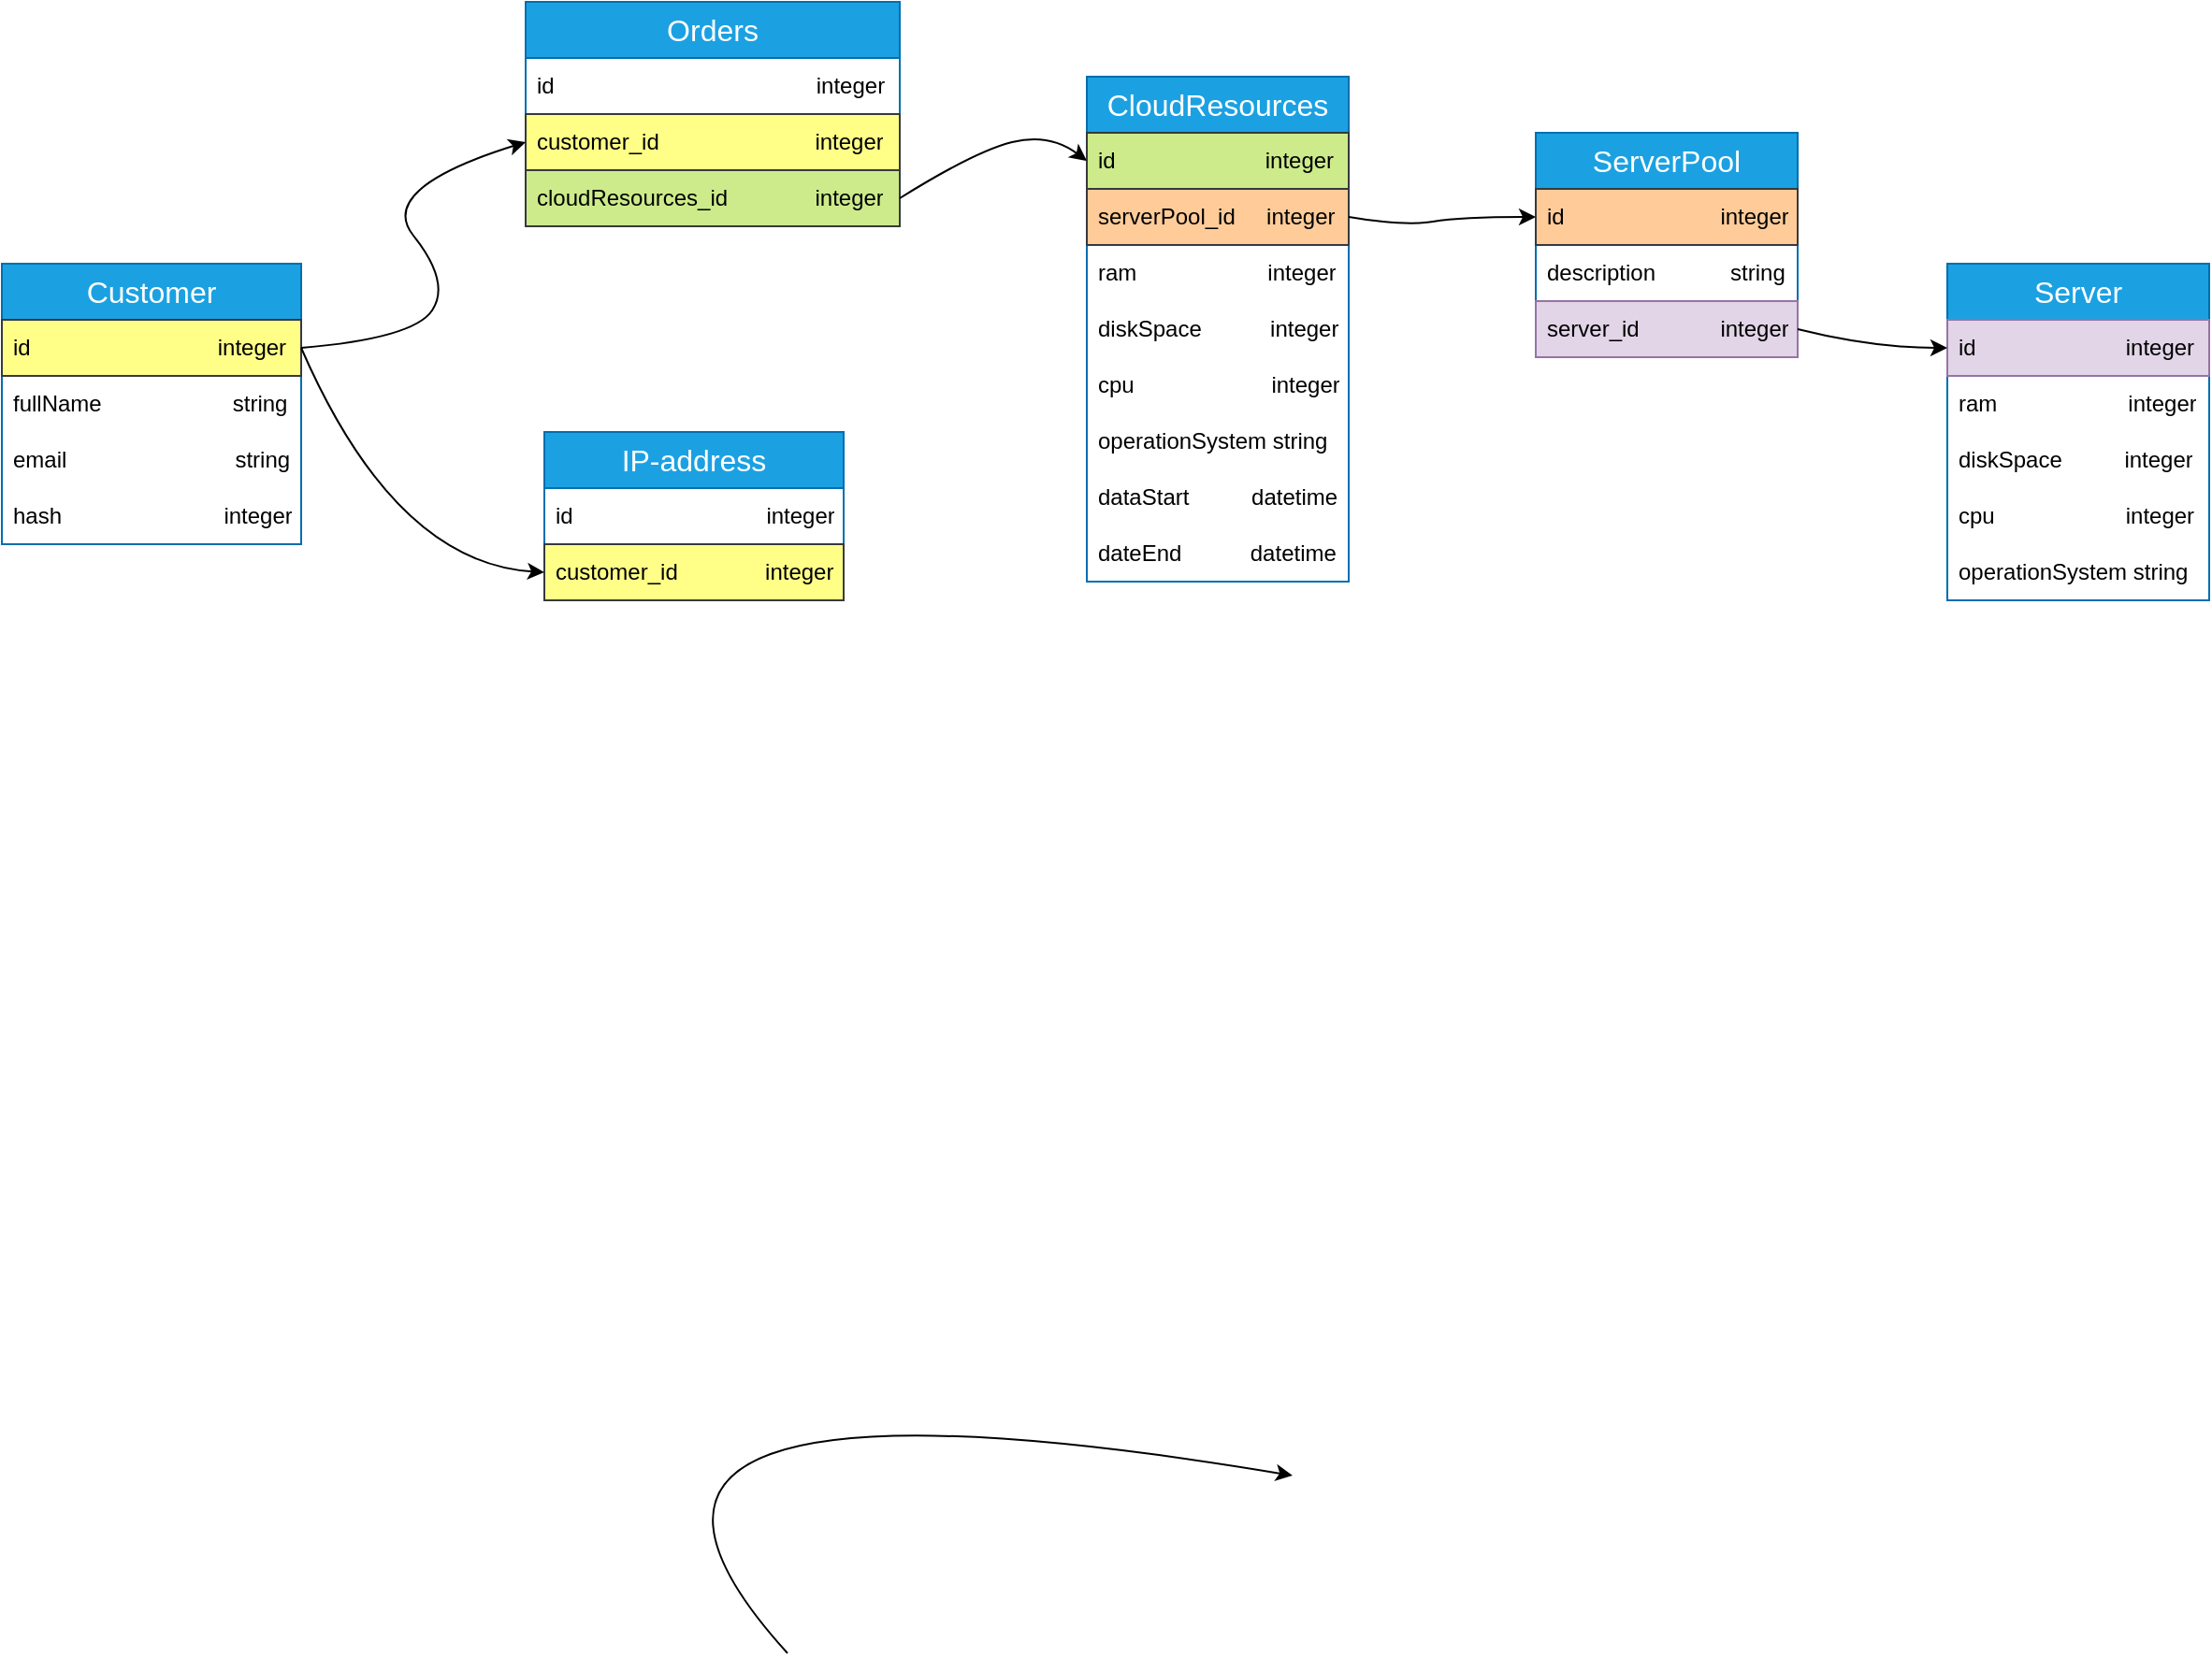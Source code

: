 <mxfile>
    <diagram name="Page-1" id="c4acf3e9-155e-7222-9cf6-157b1a14988f">
        <mxGraphModel dx="1645" dy="785" grid="1" gridSize="10" guides="1" tooltips="1" connect="1" arrows="1" fold="1" page="1" pageScale="1" pageWidth="850" pageHeight="1100" background="none" math="0" shadow="0">
            <root>
                <mxCell id="0"/>
                <mxCell id="1" parent="0"/>
                <mxCell id="TPAaer4FCVcWMZrfit9p-73" value="" style="curved=1;endArrow=classic;html=1;rounded=0;entryX=0;entryY=0.5;entryDx=0;entryDy=0;exitX=0;exitY=0.5;exitDx=0;exitDy=0;" parent="1" edge="1">
                    <mxGeometry width="50" height="50" relative="1" as="geometry">
                        <mxPoint x="540" y="1023" as="sourcePoint"/>
                        <mxPoint x="810" y="928" as="targetPoint"/>
                        <Array as="points">
                            <mxPoint x="390" y="858"/>
                        </Array>
                    </mxGeometry>
                </mxCell>
                <mxCell id="TPAaer4FCVcWMZrfit9p-112" value="&lt;font style=&quot;font-size: 16px;&quot;&gt;CloudResources&lt;/font&gt;" style="swimlane;fontStyle=0;childLayout=stackLayout;horizontal=1;startSize=30;horizontalStack=0;resizeParent=1;resizeParentMax=0;resizeLast=0;collapsible=1;marginBottom=0;whiteSpace=wrap;html=1;fillColor=#1ba1e2;fontColor=#ffffff;strokeColor=#006EAF;" parent="1" vertex="1">
                    <mxGeometry x="700" y="180" width="140" height="270" as="geometry"/>
                </mxCell>
                <mxCell id="TPAaer4FCVcWMZrfit9p-113" value="id&amp;nbsp; &amp;nbsp; &amp;nbsp; &amp;nbsp; &amp;nbsp; &amp;nbsp; &amp;nbsp; &amp;nbsp; &amp;nbsp; &amp;nbsp; &amp;nbsp; &amp;nbsp; integer" style="text;strokeColor=#36393d;fillColor=#cdeb8b;align=left;verticalAlign=middle;spacingLeft=4;spacingRight=4;overflow=hidden;points=[[0,0.5],[1,0.5]];portConstraint=eastwest;rotatable=0;whiteSpace=wrap;html=1;" parent="TPAaer4FCVcWMZrfit9p-112" vertex="1">
                    <mxGeometry y="30" width="140" height="30" as="geometry"/>
                </mxCell>
                <mxCell id="TPAaer4FCVcWMZrfit9p-114" value="serverPool_id&amp;nbsp; &amp;nbsp; &amp;nbsp;integer" style="text;strokeColor=#36393d;fillColor=#ffcc99;align=left;verticalAlign=middle;spacingLeft=4;spacingRight=4;overflow=hidden;points=[[0,0.5],[1,0.5]];portConstraint=eastwest;rotatable=0;whiteSpace=wrap;html=1;" parent="TPAaer4FCVcWMZrfit9p-112" vertex="1">
                    <mxGeometry y="60" width="140" height="30" as="geometry"/>
                </mxCell>
                <mxCell id="TPAaer4FCVcWMZrfit9p-115" value="ram&amp;nbsp; &amp;nbsp; &amp;nbsp; &amp;nbsp; &amp;nbsp; &amp;nbsp; &amp;nbsp; &amp;nbsp; &amp;nbsp; &amp;nbsp; &amp;nbsp;integer" style="text;strokeColor=none;fillColor=none;align=left;verticalAlign=middle;spacingLeft=4;spacingRight=4;overflow=hidden;points=[[0,0.5],[1,0.5]];portConstraint=eastwest;rotatable=0;whiteSpace=wrap;html=1;" parent="TPAaer4FCVcWMZrfit9p-112" vertex="1">
                    <mxGeometry y="90" width="140" height="30" as="geometry"/>
                </mxCell>
                <mxCell id="TPAaer4FCVcWMZrfit9p-137" value="diskSpace&amp;nbsp; &amp;nbsp; &amp;nbsp; &amp;nbsp; &amp;nbsp; &amp;nbsp;integer" style="text;strokeColor=none;fillColor=none;align=left;verticalAlign=middle;spacingLeft=4;spacingRight=4;overflow=hidden;points=[[0,0.5],[1,0.5]];portConstraint=eastwest;rotatable=0;whiteSpace=wrap;html=1;" parent="TPAaer4FCVcWMZrfit9p-112" vertex="1">
                    <mxGeometry y="120" width="140" height="30" as="geometry"/>
                </mxCell>
                <mxCell id="TPAaer4FCVcWMZrfit9p-138" value="cpu&amp;nbsp; &amp;nbsp; &amp;nbsp; &amp;nbsp; &amp;nbsp; &amp;nbsp; &amp;nbsp; &amp;nbsp; &amp;nbsp; &amp;nbsp; &amp;nbsp; integer" style="text;strokeColor=none;fillColor=none;align=left;verticalAlign=middle;spacingLeft=4;spacingRight=4;overflow=hidden;points=[[0,0.5],[1,0.5]];portConstraint=eastwest;rotatable=0;whiteSpace=wrap;html=1;" parent="TPAaer4FCVcWMZrfit9p-112" vertex="1">
                    <mxGeometry y="150" width="140" height="30" as="geometry"/>
                </mxCell>
                <mxCell id="TPAaer4FCVcWMZrfit9p-139" value="operationSystem string" style="text;strokeColor=none;fillColor=none;align=left;verticalAlign=middle;spacingLeft=4;spacingRight=4;overflow=hidden;points=[[0,0.5],[1,0.5]];portConstraint=eastwest;rotatable=0;whiteSpace=wrap;html=1;" parent="TPAaer4FCVcWMZrfit9p-112" vertex="1">
                    <mxGeometry y="180" width="140" height="30" as="geometry"/>
                </mxCell>
                <mxCell id="TPAaer4FCVcWMZrfit9p-140" value="dataStart&amp;nbsp; &amp;nbsp; &amp;nbsp; &amp;nbsp; &amp;nbsp; datetime" style="text;strokeColor=none;fillColor=none;align=left;verticalAlign=middle;spacingLeft=4;spacingRight=4;overflow=hidden;points=[[0,0.5],[1,0.5]];portConstraint=eastwest;rotatable=0;whiteSpace=wrap;html=1;" parent="TPAaer4FCVcWMZrfit9p-112" vertex="1">
                    <mxGeometry y="210" width="140" height="30" as="geometry"/>
                </mxCell>
                <mxCell id="TPAaer4FCVcWMZrfit9p-141" value="dateEnd&amp;nbsp; &amp;nbsp; &amp;nbsp; &amp;nbsp; &amp;nbsp; &amp;nbsp;datetime" style="text;strokeColor=none;fillColor=none;align=left;verticalAlign=middle;spacingLeft=4;spacingRight=4;overflow=hidden;points=[[0,0.5],[1,0.5]];portConstraint=eastwest;rotatable=0;whiteSpace=wrap;html=1;" parent="TPAaer4FCVcWMZrfit9p-112" vertex="1">
                    <mxGeometry y="240" width="140" height="30" as="geometry"/>
                </mxCell>
                <mxCell id="TPAaer4FCVcWMZrfit9p-116" value="&lt;font style=&quot;font-size: 16px;&quot;&gt;Customer&lt;/font&gt;" style="swimlane;fontStyle=0;childLayout=stackLayout;horizontal=1;startSize=30;horizontalStack=0;resizeParent=1;resizeParentMax=0;resizeLast=0;collapsible=1;marginBottom=0;whiteSpace=wrap;html=1;fillColor=#1ba1e2;fontColor=#ffffff;strokeColor=#006EAF;" parent="1" vertex="1">
                    <mxGeometry x="120" y="280" width="160" height="150" as="geometry"/>
                </mxCell>
                <mxCell id="TPAaer4FCVcWMZrfit9p-117" value="id&amp;nbsp; &amp;nbsp; &amp;nbsp; &amp;nbsp; &amp;nbsp; &amp;nbsp; &amp;nbsp; &amp;nbsp; &amp;nbsp; &amp;nbsp; &amp;nbsp; &amp;nbsp; &amp;nbsp; &amp;nbsp; &amp;nbsp; integer" style="text;strokeColor=#36393d;fillColor=#ffff88;align=left;verticalAlign=middle;spacingLeft=4;spacingRight=4;overflow=hidden;points=[[0,0.5],[1,0.5]];portConstraint=eastwest;rotatable=0;whiteSpace=wrap;html=1;" parent="TPAaer4FCVcWMZrfit9p-116" vertex="1">
                    <mxGeometry y="30" width="160" height="30" as="geometry"/>
                </mxCell>
                <mxCell id="TPAaer4FCVcWMZrfit9p-118" value="fullName&amp;nbsp; &amp;nbsp; &amp;nbsp; &amp;nbsp; &amp;nbsp; &amp;nbsp; &amp;nbsp; &amp;nbsp; &amp;nbsp; &amp;nbsp; &amp;nbsp;string" style="text;strokeColor=none;fillColor=none;align=left;verticalAlign=middle;spacingLeft=4;spacingRight=4;overflow=hidden;points=[[0,0.5],[1,0.5]];portConstraint=eastwest;rotatable=0;whiteSpace=wrap;html=1;" parent="TPAaer4FCVcWMZrfit9p-116" vertex="1">
                    <mxGeometry y="60" width="160" height="30" as="geometry"/>
                </mxCell>
                <mxCell id="TPAaer4FCVcWMZrfit9p-119" value="email&amp;nbsp; &amp;nbsp; &amp;nbsp; &amp;nbsp; &amp;nbsp; &amp;nbsp; &amp;nbsp; &amp;nbsp; &amp;nbsp; &amp;nbsp; &amp;nbsp; &amp;nbsp; &amp;nbsp; &amp;nbsp;string" style="text;strokeColor=none;fillColor=none;align=left;verticalAlign=middle;spacingLeft=4;spacingRight=4;overflow=hidden;points=[[0,0.5],[1,0.5]];portConstraint=eastwest;rotatable=0;whiteSpace=wrap;html=1;" parent="TPAaer4FCVcWMZrfit9p-116" vertex="1">
                    <mxGeometry y="90" width="160" height="30" as="geometry"/>
                </mxCell>
                <mxCell id="TPAaer4FCVcWMZrfit9p-136" value="hash&amp;nbsp; &amp;nbsp; &amp;nbsp; &amp;nbsp; &amp;nbsp; &amp;nbsp; &amp;nbsp; &amp;nbsp; &amp;nbsp; &amp;nbsp; &amp;nbsp; &amp;nbsp; &amp;nbsp; integer" style="text;strokeColor=none;fillColor=none;align=left;verticalAlign=middle;spacingLeft=4;spacingRight=4;overflow=hidden;points=[[0,0.5],[1,0.5]];portConstraint=eastwest;rotatable=0;whiteSpace=wrap;html=1;" parent="TPAaer4FCVcWMZrfit9p-116" vertex="1">
                    <mxGeometry y="120" width="160" height="30" as="geometry"/>
                </mxCell>
                <mxCell id="TPAaer4FCVcWMZrfit9p-120" value="&lt;font style=&quot;font-size: 16px;&quot;&gt;IP-address&lt;/font&gt;" style="swimlane;fontStyle=0;childLayout=stackLayout;horizontal=1;startSize=30;horizontalStack=0;resizeParent=1;resizeParentMax=0;resizeLast=0;collapsible=1;marginBottom=0;whiteSpace=wrap;html=1;fillColor=#1ba1e2;fontColor=#ffffff;strokeColor=#006EAF;" parent="1" vertex="1">
                    <mxGeometry x="410" y="370" width="160" height="90" as="geometry"/>
                </mxCell>
                <mxCell id="TPAaer4FCVcWMZrfit9p-121" value="id&amp;nbsp; &amp;nbsp; &amp;nbsp; &amp;nbsp; &amp;nbsp; &amp;nbsp; &amp;nbsp; &amp;nbsp; &amp;nbsp; &amp;nbsp; &amp;nbsp; &amp;nbsp; &amp;nbsp; &amp;nbsp; &amp;nbsp; &amp;nbsp;integer" style="text;strokeColor=none;fillColor=none;align=left;verticalAlign=middle;spacingLeft=4;spacingRight=4;overflow=hidden;points=[[0,0.5],[1,0.5]];portConstraint=eastwest;rotatable=0;whiteSpace=wrap;html=1;" parent="TPAaer4FCVcWMZrfit9p-120" vertex="1">
                    <mxGeometry y="30" width="160" height="30" as="geometry"/>
                </mxCell>
                <mxCell id="TPAaer4FCVcWMZrfit9p-122" value="customer_id&amp;nbsp; &amp;nbsp; &amp;nbsp; &amp;nbsp; &amp;nbsp; &amp;nbsp; &amp;nbsp; integer" style="text;strokeColor=#36393d;fillColor=#ffff88;align=left;verticalAlign=middle;spacingLeft=4;spacingRight=4;overflow=hidden;points=[[0,0.5],[1,0.5]];portConstraint=eastwest;rotatable=0;whiteSpace=wrap;html=1;" parent="TPAaer4FCVcWMZrfit9p-120" vertex="1">
                    <mxGeometry y="60" width="160" height="30" as="geometry"/>
                </mxCell>
                <mxCell id="TPAaer4FCVcWMZrfit9p-124" value="&lt;font style=&quot;font-size: 16px;&quot;&gt;Orders&lt;/font&gt;" style="swimlane;fontStyle=0;childLayout=stackLayout;horizontal=1;startSize=30;horizontalStack=0;resizeParent=1;resizeParentMax=0;resizeLast=0;collapsible=1;marginBottom=0;whiteSpace=wrap;html=1;fillColor=#1ba1e2;fontColor=#ffffff;strokeColor=#006EAF;" parent="1" vertex="1">
                    <mxGeometry x="400" y="140" width="200" height="120" as="geometry"/>
                </mxCell>
                <mxCell id="TPAaer4FCVcWMZrfit9p-125" value="id&amp;nbsp; &amp;nbsp; &amp;nbsp; &amp;nbsp; &amp;nbsp; &amp;nbsp; &amp;nbsp; &amp;nbsp; &amp;nbsp; &amp;nbsp; &amp;nbsp; &amp;nbsp; &amp;nbsp; &amp;nbsp; &amp;nbsp; &amp;nbsp; &amp;nbsp; &amp;nbsp; &amp;nbsp; &amp;nbsp; &amp;nbsp; integer" style="text;strokeColor=none;fillColor=none;align=left;verticalAlign=middle;spacingLeft=4;spacingRight=4;overflow=hidden;points=[[0,0.5],[1,0.5]];portConstraint=eastwest;rotatable=0;whiteSpace=wrap;html=1;" parent="TPAaer4FCVcWMZrfit9p-124" vertex="1">
                    <mxGeometry y="30" width="200" height="30" as="geometry"/>
                </mxCell>
                <mxCell id="TPAaer4FCVcWMZrfit9p-126" value="customer_id&amp;nbsp; &amp;nbsp; &amp;nbsp; &amp;nbsp; &amp;nbsp; &amp;nbsp; &amp;nbsp; &amp;nbsp; &amp;nbsp; &amp;nbsp; &amp;nbsp; &amp;nbsp; &amp;nbsp;integer" style="text;strokeColor=#36393d;fillColor=#ffff88;align=left;verticalAlign=middle;spacingLeft=4;spacingRight=4;overflow=hidden;points=[[0,0.5],[1,0.5]];portConstraint=eastwest;rotatable=0;whiteSpace=wrap;html=1;" parent="TPAaer4FCVcWMZrfit9p-124" vertex="1">
                    <mxGeometry y="60" width="200" height="30" as="geometry"/>
                </mxCell>
                <mxCell id="TPAaer4FCVcWMZrfit9p-127" value="cloudResources_id&amp;nbsp; &amp;nbsp; &amp;nbsp; &amp;nbsp; &amp;nbsp; &amp;nbsp; &amp;nbsp; integer" style="text;strokeColor=#36393d;fillColor=#cdeb8b;align=left;verticalAlign=middle;spacingLeft=4;spacingRight=4;overflow=hidden;points=[[0,0.5],[1,0.5]];portConstraint=eastwest;rotatable=0;whiteSpace=wrap;html=1;" parent="TPAaer4FCVcWMZrfit9p-124" vertex="1">
                    <mxGeometry y="90" width="200" height="30" as="geometry"/>
                </mxCell>
                <mxCell id="TPAaer4FCVcWMZrfit9p-128" value="&lt;font style=&quot;font-size: 16px;&quot;&gt;Server&lt;/font&gt;" style="swimlane;fontStyle=0;childLayout=stackLayout;horizontal=1;startSize=30;horizontalStack=0;resizeParent=1;resizeParentMax=0;resizeLast=0;collapsible=1;marginBottom=0;whiteSpace=wrap;html=1;fillColor=#1ba1e2;fontColor=#ffffff;strokeColor=#006EAF;" parent="1" vertex="1">
                    <mxGeometry x="1160" y="280" width="140" height="180" as="geometry"/>
                </mxCell>
                <mxCell id="TPAaer4FCVcWMZrfit9p-129" value="id&amp;nbsp; &amp;nbsp; &amp;nbsp; &amp;nbsp; &amp;nbsp; &amp;nbsp; &amp;nbsp; &amp;nbsp; &amp;nbsp; &amp;nbsp; &amp;nbsp; &amp;nbsp; integer" style="text;strokeColor=#9673a6;fillColor=#e1d5e7;align=left;verticalAlign=middle;spacingLeft=4;spacingRight=4;overflow=hidden;points=[[0,0.5],[1,0.5]];portConstraint=eastwest;rotatable=0;whiteSpace=wrap;html=1;" parent="TPAaer4FCVcWMZrfit9p-128" vertex="1">
                    <mxGeometry y="30" width="140" height="30" as="geometry"/>
                </mxCell>
                <mxCell id="TPAaer4FCVcWMZrfit9p-130" value="ram&amp;nbsp; &amp;nbsp; &amp;nbsp; &amp;nbsp; &amp;nbsp; &amp;nbsp; &amp;nbsp; &amp;nbsp; &amp;nbsp; &amp;nbsp; &amp;nbsp;integer" style="text;strokeColor=none;fillColor=none;align=left;verticalAlign=middle;spacingLeft=4;spacingRight=4;overflow=hidden;points=[[0,0.5],[1,0.5]];portConstraint=eastwest;rotatable=0;whiteSpace=wrap;html=1;" parent="TPAaer4FCVcWMZrfit9p-128" vertex="1">
                    <mxGeometry y="60" width="140" height="30" as="geometry"/>
                </mxCell>
                <mxCell id="TPAaer4FCVcWMZrfit9p-131" value="diskSpace&amp;nbsp; &amp;nbsp; &amp;nbsp; &amp;nbsp; &amp;nbsp; integer" style="text;strokeColor=none;fillColor=none;align=left;verticalAlign=middle;spacingLeft=4;spacingRight=4;overflow=hidden;points=[[0,0.5],[1,0.5]];portConstraint=eastwest;rotatable=0;whiteSpace=wrap;html=1;" parent="TPAaer4FCVcWMZrfit9p-128" vertex="1">
                    <mxGeometry y="90" width="140" height="30" as="geometry"/>
                </mxCell>
                <mxCell id="TPAaer4FCVcWMZrfit9p-143" value="cpu&amp;nbsp; &amp;nbsp; &amp;nbsp; &amp;nbsp; &amp;nbsp; &amp;nbsp; &amp;nbsp; &amp;nbsp; &amp;nbsp; &amp;nbsp; &amp;nbsp;integer" style="text;strokeColor=none;fillColor=none;align=left;verticalAlign=middle;spacingLeft=4;spacingRight=4;overflow=hidden;points=[[0,0.5],[1,0.5]];portConstraint=eastwest;rotatable=0;whiteSpace=wrap;html=1;" parent="TPAaer4FCVcWMZrfit9p-128" vertex="1">
                    <mxGeometry y="120" width="140" height="30" as="geometry"/>
                </mxCell>
                <mxCell id="TPAaer4FCVcWMZrfit9p-144" value="operationSystem string" style="text;strokeColor=none;fillColor=none;align=left;verticalAlign=middle;spacingLeft=4;spacingRight=4;overflow=hidden;points=[[0,0.5],[1,0.5]];portConstraint=eastwest;rotatable=0;whiteSpace=wrap;html=1;" parent="TPAaer4FCVcWMZrfit9p-128" vertex="1">
                    <mxGeometry y="150" width="140" height="30" as="geometry"/>
                </mxCell>
                <mxCell id="TPAaer4FCVcWMZrfit9p-132" value="&lt;font style=&quot;font-size: 16px;&quot;&gt;ServerPool&lt;/font&gt;" style="swimlane;fontStyle=0;childLayout=stackLayout;horizontal=1;startSize=30;horizontalStack=0;resizeParent=1;resizeParentMax=0;resizeLast=0;collapsible=1;marginBottom=0;whiteSpace=wrap;html=1;fillColor=#1ba1e2;fontColor=#ffffff;strokeColor=#006EAF;" parent="1" vertex="1">
                    <mxGeometry x="940" y="210" width="140" height="120" as="geometry"/>
                </mxCell>
                <mxCell id="TPAaer4FCVcWMZrfit9p-133" value="id&amp;nbsp; &amp;nbsp; &amp;nbsp; &amp;nbsp; &amp;nbsp; &amp;nbsp; &amp;nbsp; &amp;nbsp; &amp;nbsp; &amp;nbsp; &amp;nbsp; &amp;nbsp; &amp;nbsp;integer" style="text;strokeColor=#36393d;fillColor=#ffcc99;align=left;verticalAlign=middle;spacingLeft=4;spacingRight=4;overflow=hidden;points=[[0,0.5],[1,0.5]];portConstraint=eastwest;rotatable=0;whiteSpace=wrap;html=1;" parent="TPAaer4FCVcWMZrfit9p-132" vertex="1">
                    <mxGeometry y="30" width="140" height="30" as="geometry"/>
                </mxCell>
                <mxCell id="TPAaer4FCVcWMZrfit9p-134" value="description&amp;nbsp; &amp;nbsp; &amp;nbsp; &amp;nbsp; &amp;nbsp; &amp;nbsp; string" style="text;strokeColor=none;fillColor=none;align=left;verticalAlign=middle;spacingLeft=4;spacingRight=4;overflow=hidden;points=[[0,0.5],[1,0.5]];portConstraint=eastwest;rotatable=0;whiteSpace=wrap;html=1;" parent="TPAaer4FCVcWMZrfit9p-132" vertex="1">
                    <mxGeometry y="60" width="140" height="30" as="geometry"/>
                </mxCell>
                <mxCell id="TPAaer4FCVcWMZrfit9p-135" value="server_id&amp;nbsp; &amp;nbsp; &amp;nbsp; &amp;nbsp; &amp;nbsp; &amp;nbsp; &amp;nbsp;integer" style="text;strokeColor=#9673a6;fillColor=#e1d5e7;align=left;verticalAlign=middle;spacingLeft=4;spacingRight=4;overflow=hidden;points=[[0,0.5],[1,0.5]];portConstraint=eastwest;rotatable=0;whiteSpace=wrap;html=1;" parent="TPAaer4FCVcWMZrfit9p-132" vertex="1">
                    <mxGeometry y="90" width="140" height="30" as="geometry"/>
                </mxCell>
                <mxCell id="TPAaer4FCVcWMZrfit9p-145" value="" style="curved=1;endArrow=classic;html=1;rounded=0;exitX=1;exitY=0.5;exitDx=0;exitDy=0;entryX=0;entryY=0.5;entryDx=0;entryDy=0;" parent="1" source="TPAaer4FCVcWMZrfit9p-127" target="TPAaer4FCVcWMZrfit9p-113" edge="1">
                    <mxGeometry width="50" height="50" relative="1" as="geometry">
                        <mxPoint x="790" y="365" as="sourcePoint"/>
                        <mxPoint x="840" y="315" as="targetPoint"/>
                        <Array as="points">
                            <mxPoint x="640" y="220"/>
                            <mxPoint x="680" y="210"/>
                        </Array>
                    </mxGeometry>
                </mxCell>
                <mxCell id="TPAaer4FCVcWMZrfit9p-146" value="" style="curved=1;endArrow=classic;html=1;rounded=0;exitX=1;exitY=0.5;exitDx=0;exitDy=0;entryX=0;entryY=0.5;entryDx=0;entryDy=0;" parent="1" source="TPAaer4FCVcWMZrfit9p-117" target="TPAaer4FCVcWMZrfit9p-126" edge="1">
                    <mxGeometry width="50" height="50" relative="1" as="geometry">
                        <mxPoint x="290" y="320" as="sourcePoint"/>
                        <mxPoint x="340" y="270" as="targetPoint"/>
                        <Array as="points">
                            <mxPoint x="340" y="320"/>
                            <mxPoint x="360" y="290"/>
                            <mxPoint x="320" y="240"/>
                        </Array>
                    </mxGeometry>
                </mxCell>
                <mxCell id="TPAaer4FCVcWMZrfit9p-147" value="" style="curved=1;endArrow=classic;html=1;rounded=0;exitX=1;exitY=0.5;exitDx=0;exitDy=0;entryX=0;entryY=0.5;entryDx=0;entryDy=0;" parent="1" source="TPAaer4FCVcWMZrfit9p-117" target="TPAaer4FCVcWMZrfit9p-122" edge="1">
                    <mxGeometry width="50" height="50" relative="1" as="geometry">
                        <mxPoint x="330" y="270" as="sourcePoint"/>
                        <mxPoint x="380" y="220" as="targetPoint"/>
                        <Array as="points">
                            <mxPoint x="330" y="440"/>
                        </Array>
                    </mxGeometry>
                </mxCell>
                <mxCell id="TPAaer4FCVcWMZrfit9p-148" value="" style="curved=1;endArrow=classic;html=1;rounded=0;exitX=1;exitY=0.5;exitDx=0;exitDy=0;entryX=0;entryY=0.5;entryDx=0;entryDy=0;" parent="1" source="TPAaer4FCVcWMZrfit9p-114" target="TPAaer4FCVcWMZrfit9p-133" edge="1">
                    <mxGeometry width="50" height="50" relative="1" as="geometry">
                        <mxPoint x="1010" y="540" as="sourcePoint"/>
                        <mxPoint x="1060" y="490" as="targetPoint"/>
                        <Array as="points">
                            <mxPoint x="870" y="260"/>
                            <mxPoint x="900" y="255"/>
                        </Array>
                    </mxGeometry>
                </mxCell>
                <mxCell id="TPAaer4FCVcWMZrfit9p-149" value="" style="curved=1;endArrow=classic;html=1;rounded=0;exitX=1;exitY=0.5;exitDx=0;exitDy=0;entryX=0;entryY=0.5;entryDx=0;entryDy=0;" parent="1" source="TPAaer4FCVcWMZrfit9p-135" target="TPAaer4FCVcWMZrfit9p-129" edge="1">
                    <mxGeometry width="50" height="50" relative="1" as="geometry">
                        <mxPoint x="1330" y="310" as="sourcePoint"/>
                        <mxPoint x="1380" y="260" as="targetPoint"/>
                        <Array as="points">
                            <mxPoint x="1120" y="325"/>
                        </Array>
                    </mxGeometry>
                </mxCell>
            </root>
        </mxGraphModel>
    </diagram>
</mxfile>